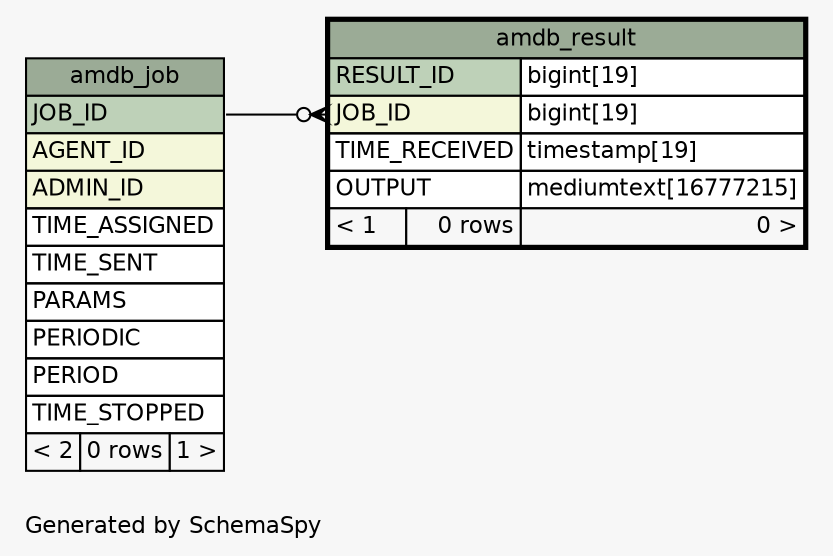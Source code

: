// dot 2.38.0 on Linux 4.0.5-gentoo
// SchemaSpy rev 590
digraph "oneDegreeRelationshipsDiagram" {
  graph [
    rankdir="RL"
    bgcolor="#f7f7f7"
    label="\nGenerated by SchemaSpy"
    labeljust="l"
    nodesep="0.18"
    ranksep="0.46"
    fontname="Helvetica"
    fontsize="11"
  ];
  node [
    fontname="Helvetica"
    fontsize="11"
    shape="plaintext"
  ];
  edge [
    arrowsize="0.8"
  ];
  "amdb_result":"JOB_ID":w -> "amdb_job":"JOB_ID":e [arrowhead=none dir=back arrowtail=crowodot];
  "amdb_job" [
    label=<
    <TABLE BORDER="0" CELLBORDER="1" CELLSPACING="0" BGCOLOR="#ffffff">
      <TR><TD COLSPAN="3" BGCOLOR="#9bab96" ALIGN="CENTER">amdb_job</TD></TR>
      <TR><TD PORT="JOB_ID" COLSPAN="3" BGCOLOR="#bed1b8" ALIGN="LEFT">JOB_ID</TD></TR>
      <TR><TD PORT="AGENT_ID" COLSPAN="3" BGCOLOR="#f4f7da" ALIGN="LEFT">AGENT_ID</TD></TR>
      <TR><TD PORT="ADMIN_ID" COLSPAN="3" BGCOLOR="#f4f7da" ALIGN="LEFT">ADMIN_ID</TD></TR>
      <TR><TD PORT="TIME_ASSIGNED" COLSPAN="3" ALIGN="LEFT">TIME_ASSIGNED</TD></TR>
      <TR><TD PORT="TIME_SENT" COLSPAN="3" ALIGN="LEFT">TIME_SENT</TD></TR>
      <TR><TD PORT="PARAMS" COLSPAN="3" ALIGN="LEFT">PARAMS</TD></TR>
      <TR><TD PORT="PERIODIC" COLSPAN="3" ALIGN="LEFT">PERIODIC</TD></TR>
      <TR><TD PORT="PERIOD" COLSPAN="3" ALIGN="LEFT">PERIOD</TD></TR>
      <TR><TD PORT="TIME_STOPPED" COLSPAN="3" ALIGN="LEFT">TIME_STOPPED</TD></TR>
      <TR><TD ALIGN="LEFT" BGCOLOR="#f7f7f7">&lt; 2</TD><TD ALIGN="RIGHT" BGCOLOR="#f7f7f7">0 rows</TD><TD ALIGN="RIGHT" BGCOLOR="#f7f7f7">1 &gt;</TD></TR>
    </TABLE>>
    URL="amdb_job.html"
    tooltip="amdb_job"
  ];
  "amdb_result" [
    label=<
    <TABLE BORDER="2" CELLBORDER="1" CELLSPACING="0" BGCOLOR="#ffffff">
      <TR><TD COLSPAN="3" BGCOLOR="#9bab96" ALIGN="CENTER">amdb_result</TD></TR>
      <TR><TD PORT="RESULT_ID" COLSPAN="2" BGCOLOR="#bed1b8" ALIGN="LEFT">RESULT_ID</TD><TD PORT="RESULT_ID.type" ALIGN="LEFT">bigint[19]</TD></TR>
      <TR><TD PORT="JOB_ID" COLSPAN="2" BGCOLOR="#f4f7da" ALIGN="LEFT">JOB_ID</TD><TD PORT="JOB_ID.type" ALIGN="LEFT">bigint[19]</TD></TR>
      <TR><TD PORT="TIME_RECEIVED" COLSPAN="2" ALIGN="LEFT">TIME_RECEIVED</TD><TD PORT="TIME_RECEIVED.type" ALIGN="LEFT">timestamp[19]</TD></TR>
      <TR><TD PORT="OUTPUT" COLSPAN="2" ALIGN="LEFT">OUTPUT</TD><TD PORT="OUTPUT.type" ALIGN="LEFT">mediumtext[16777215]</TD></TR>
      <TR><TD ALIGN="LEFT" BGCOLOR="#f7f7f7">&lt; 1</TD><TD ALIGN="RIGHT" BGCOLOR="#f7f7f7">0 rows</TD><TD ALIGN="RIGHT" BGCOLOR="#f7f7f7">0 &gt;</TD></TR>
    </TABLE>>
    URL="amdb_result.html"
    tooltip="amdb_result"
  ];
}
